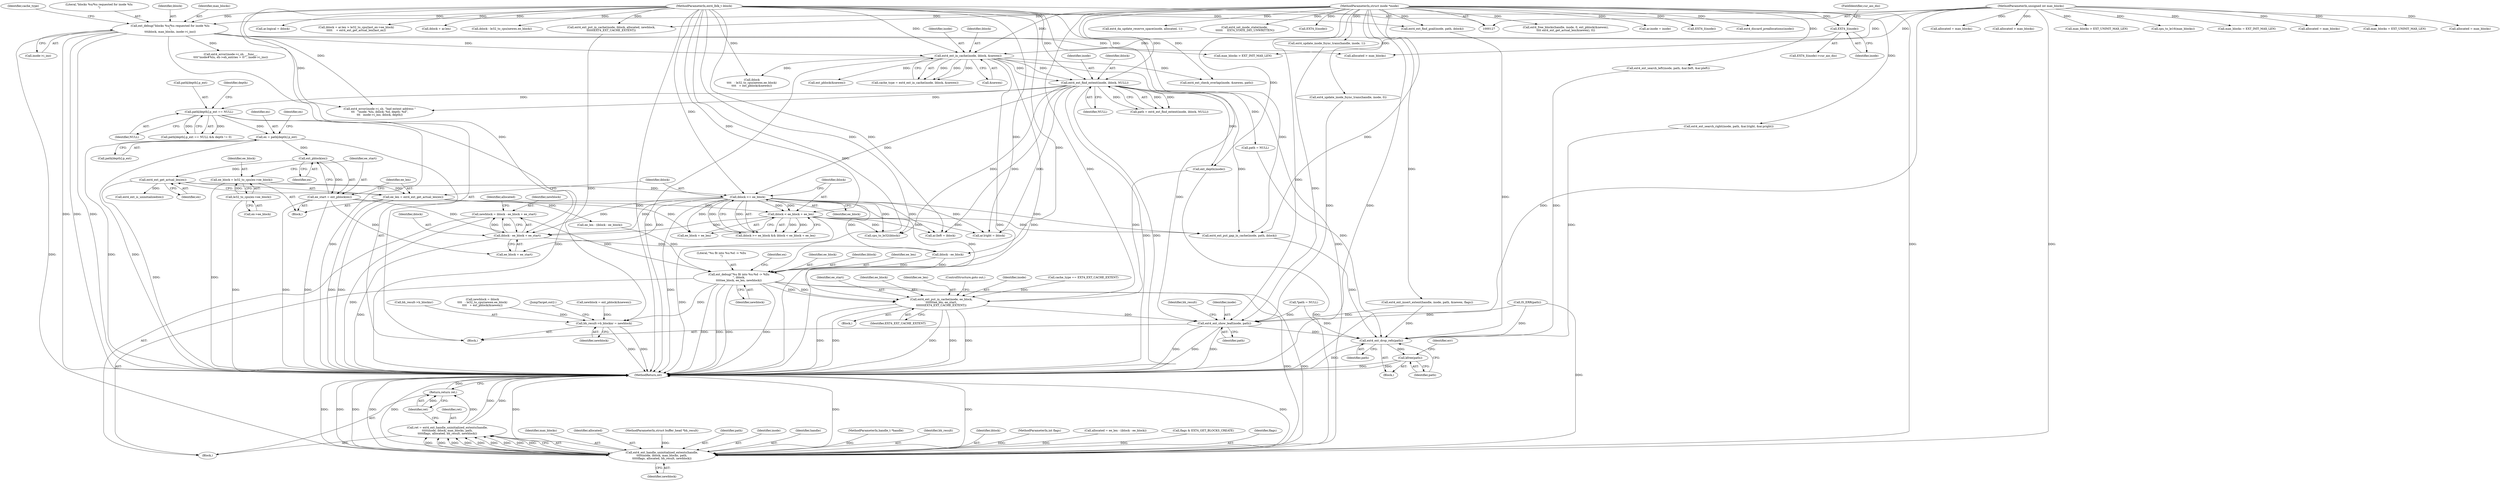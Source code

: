 digraph "0_linux_744692dc059845b2a3022119871846e74d4f6e11@integer" {
"1000328" [label="(Call,newblock = iblock - ee_block + ee_start)"];
"1000330" [label="(Call,iblock - ee_block + ee_start)"];
"1000322" [label="(Call,iblock < ee_block + ee_len)"];
"1000319" [label="(Call,iblock >= ee_block)"];
"1000235" [label="(Call,ext4_ext_find_extent(inode, iblock, NULL))"];
"1000178" [label="(Call,ext4_ext_in_cache(inode, iblock, &newex))"];
"1000160" [label="(Call,EXT4_I(inode))"];
"1000129" [label="(MethodParameterIn,struct inode *inode)"];
"1000169" [label="(Call,ext_debug(\"blocks %u/%u requested for inode %lu\n\",\n\t\t\tiblock, max_blocks, inode->i_ino))"];
"1000130" [label="(MethodParameterIn,ext4_lblk_t iblock)"];
"1000131" [label="(MethodParameterIn,unsigned int max_blocks)"];
"1000301" [label="(Call,ee_block = le32_to_cpu(ex->ee_block))"];
"1000303" [label="(Call,le32_to_cpu(ex->ee_block))"];
"1000313" [label="(Call,ee_len = ext4_ext_get_actual_len(ex))"];
"1000315" [label="(Call,ext4_ext_get_actual_len(ex))"];
"1000310" [label="(Call,ext_pblock(ex))"];
"1000290" [label="(Call,ex = path[depth].p_ext)"];
"1000257" [label="(Call,path[depth].p_ext == NULL)"];
"1000308" [label="(Call,ee_start = ext_pblock(ex))"];
"1000342" [label="(Call,ext_debug(\"%u fit into %u:%d -> %llu\n\", iblock,\n\t\t\t\t\tee_block, ee_len, newblock))"];
"1000353" [label="(Call,ext4_ext_put_in_cache(inode, ee_block,\n\t\t\t\t\t\t\tee_len, ee_start,\n\t\t\t\t\t\t\tEXT4_EXT_CACHE_EXTENT))"];
"1000714" [label="(Call,ext4_ext_show_leaf(inode, path))"];
"1000737" [label="(Call,ext4_ext_drop_refs(path))"];
"1000739" [label="(Call,kfree(path))"];
"1000362" [label="(Call,ext4_ext_handle_uninitialized_extents(handle,\n\t\t\t\t\tinode, iblock, max_blocks, path,\n\t\t\t\t\tflags, allocated, bh_result, newblock))"];
"1000360" [label="(Call,ret = ext4_ext_handle_uninitialized_extents(handle,\n\t\t\t\t\tinode, iblock, max_blocks, path,\n\t\t\t\t\tflags, allocated, bh_result, newblock))"];
"1000372" [label="(Return,return ret;)"];
"1000728" [label="(Call,bh_result->b_blocknr = newblock)"];
"1000697" [label="(Call,ext4_update_inode_fsync_trans(handle, inode, 1))"];
"1000263" [label="(Identifier,NULL)"];
"1000357" [label="(Identifier,ee_start)"];
"1000371" [label="(Identifier,newblock)"];
"1000393" [label="(Call,ext4_ext_search_left(inode, path, &ar.lleft, &ar.pleft))"];
"1000645" [label="(Call,ext4_free_blocks(handle, inode, 0, ext_pblock(&newex),\n\t\t\t\t ext4_ext_get_actual_len(&newex), 0))"];
"1000161" [label="(Identifier,inode)"];
"1000257" [label="(Call,path[depth].p_ext == NULL)"];
"1000320" [label="(Identifier,iblock)"];
"1000482" [label="(Call,ar.inode = inode)"];
"1000303" [label="(Call,le32_to_cpu(ex->ee_block))"];
"1000176" [label="(Call,cache_type = ext4_ext_in_cache(inode, iblock, &newex))"];
"1000360" [label="(Call,ret = ext4_ext_handle_uninitialized_extents(handle,\n\t\t\t\t\tinode, iblock, max_blocks, path,\n\t\t\t\t\tflags, allocated, bh_result, newblock))"];
"1000179" [label="(Identifier,inode)"];
"1000437" [label="(Call,max_blocks = EXT_INIT_MAX_LEN)"];
"1000291" [label="(Identifier,ex)"];
"1000292" [label="(Call,path[depth].p_ext)"];
"1000691" [label="(Call,ext4_ext_put_in_cache(inode, iblock, allocated, newblock,\n\t\t\t\t\t\tEXT4_EXT_CACHE_EXTENT))"];
"1000407" [label="(Call,ar.lright = iblock)"];
"1000345" [label="(Identifier,ee_block)"];
"1000134" [label="(Block,)"];
"1000304" [label="(Call,ex->ee_block)"];
"1000366" [label="(Identifier,max_blocks)"];
"1000172" [label="(Identifier,max_blocks)"];
"1000344" [label="(Identifier,iblock)"];
"1000369" [label="(Identifier,allocated)"];
"1000327" [label="(Block,)"];
"1000356" [label="(Identifier,ee_len)"];
"1000479" [label="(Call,allocated = max_blocks)"];
"1000495" [label="(Call,ar.logical = iblock)"];
"1000716" [label="(Identifier,path)"];
"1000449" [label="(Call,max_blocks = EXT_UNINIT_MAX_LEN)"];
"1000580" [label="(Call,EXT4_I(inode))"];
"1000361" [label="(Identifier,ret)"];
"1000657" [label="(Call,newblock = ext_pblock(&newex))"];
"1000702" [label="(Call,ext4_update_inode_fsync_trans(handle, inode, 0))"];
"1000595" [label="(Call,iblock + ar.len > le32_to_cpu(last_ex->ee_block)\n\t\t\t\t\t    + ext4_ext_get_actual_len(last_ex))"];
"1000430" [label="(Call,max_blocks > EXT_INIT_MAX_LEN)"];
"1000736" [label="(Block,)"];
"1000373" [label="(Identifier,ret)"];
"1000732" [label="(Identifier,newblock)"];
"1000132" [label="(MethodParameterIn,struct buffer_head *bh_result)"];
"1000177" [label="(Identifier,cache_type)"];
"1000328" [label="(Call,newblock = iblock - ee_block + ee_start)"];
"1000170" [label="(Literal,\"blocks %u/%u requested for inode %lu\n\")"];
"1000339" [label="(Call,iblock - ee_block)"];
"1000236" [label="(Identifier,inode)"];
"1000309" [label="(Identifier,ee_start)"];
"1000367" [label="(Identifier,path)"];
"1000456" [label="(Call,cpu_to_le32(iblock))"];
"1000671" [label="(Call,allocated = max_blocks)"];
"1000299" [label="(Block,)"];
"1000364" [label="(Identifier,inode)"];
"1000329" [label="(Identifier,newblock)"];
"1000714" [label="(Call,ext4_ext_show_leaf(inode, path))"];
"1000290" [label="(Call,ex = path[depth].p_ext)"];
"1000131" [label="(MethodParameterIn,unsigned int max_blocks)"];
"1000318" [label="(Call,iblock >= ee_block && iblock < ee_block + ee_len)"];
"1000205" [label="(Call,newblock = iblock\n\t\t\t\t   - le32_to_cpu(newex.ee_block)\n\t\t\t\t   + ext_pblock(&newex))"];
"1000363" [label="(Identifier,handle)"];
"1000323" [label="(Identifier,iblock)"];
"1000350" [label="(Call,ext4_ext_is_uninitialized(ex))"];
"1000381" [label="(Call,ext4_ext_put_gap_in_cache(inode, path, iblock))"];
"1000359" [label="(ControlStructure,goto out;)"];
"1000346" [label="(Identifier,ee_len)"];
"1000233" [label="(Call,path = ext4_ext_find_extent(inode, iblock, NULL))"];
"1000746" [label="(MethodReturn,int)"];
"1000715" [label="(Identifier,inode)"];
"1000343" [label="(Literal,\"%u fit into %u:%d -> %llu\n\")"];
"1000313" [label="(Call,ee_len = ext4_ext_get_actual_len(ex))"];
"1000362" [label="(Call,ext4_ext_handle_uninitialized_extents(handle,\n\t\t\t\t\tinode, iblock, max_blocks, path,\n\t\t\t\t\tflags, allocated, bh_result, newblock))"];
"1000643" [label="(Call,ext4_discard_preallocations(inode))"];
"1000207" [label="(Call,iblock\n\t\t\t\t   - le32_to_cpu(newex.ee_block)\n\t\t\t\t   + ext_pblock(&newex))"];
"1000332" [label="(Call,ee_block + ee_start)"];
"1000235" [label="(Call,ext4_ext_find_extent(inode, iblock, NULL))"];
"1000237" [label="(Identifier,iblock)"];
"1000596" [label="(Call,iblock + ar.len)"];
"1000743" [label="(Identifier,err)"];
"1000298" [label="(Identifier,ex)"];
"1000342" [label="(Call,ext_debug(\"%u fit into %u:%d -> %llu\n\", iblock,\n\t\t\t\t\tee_block, ee_len, newblock))"];
"1000160" [label="(Call,EXT4_I(inode))"];
"1000268" [label="(Call,ext4_error(inode->i_sb, \"bad extent address \"\n\t\t\t   \"inode: %lu, iblock: %d, depth: %d\",\n\t\t\t   inode->i_ino, iblock, depth))"];
"1000354" [label="(Identifier,inode)"];
"1000324" [label="(Call,ee_block + ee_len)"];
"1000240" [label="(Call,IS_ERR(path))"];
"1000739" [label="(Call,kfree(path))"];
"1000129" [label="(MethodParameterIn,struct inode *inode)"];
"1000128" [label="(MethodParameterIn,handle_t *handle)"];
"1000352" [label="(Block,)"];
"1000370" [label="(Identifier,bh_result)"];
"1000302" [label="(Identifier,ee_block)"];
"1000311" [label="(Identifier,ex)"];
"1000201" [label="(Call,cache_type == EXT4_EXT_CACHE_EXTENT)"];
"1000315" [label="(Call,ext4_ext_get_actual_len(ex))"];
"1000708" [label="(Call,allocated > max_blocks)"];
"1000622" [label="(Call,ext4_error(inode->i_sb, __func__,\n\t\t\t\t\"inode#%lu, eh->eh_entries = 0!\", inode->i_ino))"];
"1000130" [label="(MethodParameterIn,ext4_lblk_t iblock)"];
"1000711" [label="(Call,allocated = max_blocks)"];
"1000169" [label="(Call,ext_debug(\"blocks %u/%u requested for inode %lu\n\",\n\t\t\tiblock, max_blocks, inode->i_ino))"];
"1000247" [label="(Call,path = NULL)"];
"1000668" [label="(Call,allocated > max_blocks)"];
"1000256" [label="(Call,path[depth].p_ext == NULL && depth != 0)"];
"1000136" [label="(Call,*path = NULL)"];
"1000358" [label="(Identifier,EXT4_EXT_CACHE_EXTENT)"];
"1000181" [label="(Call,&newex)"];
"1000314" [label="(Identifier,ee_len)"];
"1000330" [label="(Call,iblock - ee_block + ee_start)"];
"1000737" [label="(Call,ext4_ext_drop_refs(path))"];
"1000322" [label="(Call,iblock < ee_block + ee_len)"];
"1000729" [label="(Call,bh_result->b_blocknr)"];
"1000159" [label="(Call,EXT4_I(inode)->cur_aio_dio)"];
"1000443" [label="(Call,max_blocks > EXT_UNINIT_MAX_LEN)"];
"1000738" [label="(Identifier,path)"];
"1000310" [label="(Call,ext_pblock(ex))"];
"1000466" [label="(Call,ext4_ext_check_overlap(inode, &newex, path))"];
"1000633" [label="(Call,ext4_ext_insert_extent(handle, inode, path, &newex, flags))"];
"1000180" [label="(Identifier,iblock)"];
"1000223" [label="(Call,iblock - le32_to_cpu(newex.ee_block))"];
"1000728" [label="(Call,bh_result->b_blocknr = newblock)"];
"1000253" [label="(Call,ext_depth(inode))"];
"1000351" [label="(Identifier,ex)"];
"1000680" [label="(Call,ext4_da_update_reserve_space(inode, allocated, 1))"];
"1000491" [label="(Call,ext4_ext_find_goal(inode, path, iblock))"];
"1000331" [label="(Identifier,iblock)"];
"1000386" [label="(Call,ar.lleft = iblock)"];
"1000265" [label="(Identifier,depth)"];
"1000365" [label="(Identifier,iblock)"];
"1000162" [label="(FieldIdentifier,cur_aio_dio)"];
"1000214" [label="(Call,ext_pblock(&newex))"];
"1000258" [label="(Call,path[depth].p_ext)"];
"1000133" [label="(MethodParameterIn,int flags)"];
"1000372" [label="(Return,return ret;)"];
"1000178" [label="(Call,ext4_ext_in_cache(inode, iblock, &newex))"];
"1000462" [label="(Call,cpu_to_le16(max_blocks))"];
"1000173" [label="(Call,inode->i_ino)"];
"1000301" [label="(Call,ee_block = le32_to_cpu(ex->ee_block))"];
"1000238" [label="(Identifier,NULL)"];
"1000733" [label="(JumpTarget,out2:)"];
"1000308" [label="(Call,ee_start = ext_pblock(ex))"];
"1000573" [label="(Call,ext4_set_inode_state(inode,\n \t\t\t\t\t\t     EXT4_STATE_DIO_UNWRITTEN))"];
"1000337" [label="(Call,ee_len - (iblock - ee_block))"];
"1000347" [label="(Identifier,newblock)"];
"1000355" [label="(Identifier,ee_block)"];
"1000335" [label="(Call,allocated = ee_len - (iblock - ee_block))"];
"1000193" [label="(Call,flags & EXT4_GET_BLOCKS_CREATE)"];
"1000414" [label="(Call,ext4_ext_search_right(inode, path, &ar.lright, &ar.pright))"];
"1000321" [label="(Identifier,ee_block)"];
"1000319" [label="(Call,iblock >= ee_block)"];
"1000316" [label="(Identifier,ex)"];
"1000718" [label="(Identifier,bh_result)"];
"1000336" [label="(Identifier,allocated)"];
"1000353" [label="(Call,ext4_ext_put_in_cache(inode, ee_block,\n\t\t\t\t\t\t\tee_len, ee_start,\n\t\t\t\t\t\t\tEXT4_EXT_CACHE_EXTENT))"];
"1000171" [label="(Identifier,iblock)"];
"1000610" [label="(Call,EXT4_I(inode))"];
"1000368" [label="(Identifier,flags)"];
"1000740" [label="(Identifier,path)"];
"1000328" -> "1000327"  [label="AST: "];
"1000328" -> "1000330"  [label="CFG: "];
"1000329" -> "1000328"  [label="AST: "];
"1000330" -> "1000328"  [label="AST: "];
"1000336" -> "1000328"  [label="CFG: "];
"1000328" -> "1000746"  [label="DDG: "];
"1000330" -> "1000328"  [label="DDG: "];
"1000330" -> "1000328"  [label="DDG: "];
"1000328" -> "1000342"  [label="DDG: "];
"1000330" -> "1000332"  [label="CFG: "];
"1000331" -> "1000330"  [label="AST: "];
"1000332" -> "1000330"  [label="AST: "];
"1000330" -> "1000746"  [label="DDG: "];
"1000322" -> "1000330"  [label="DDG: "];
"1000319" -> "1000330"  [label="DDG: "];
"1000319" -> "1000330"  [label="DDG: "];
"1000130" -> "1000330"  [label="DDG: "];
"1000308" -> "1000330"  [label="DDG: "];
"1000330" -> "1000339"  [label="DDG: "];
"1000322" -> "1000318"  [label="AST: "];
"1000322" -> "1000324"  [label="CFG: "];
"1000323" -> "1000322"  [label="AST: "];
"1000324" -> "1000322"  [label="AST: "];
"1000318" -> "1000322"  [label="CFG: "];
"1000322" -> "1000746"  [label="DDG: "];
"1000322" -> "1000318"  [label="DDG: "];
"1000322" -> "1000318"  [label="DDG: "];
"1000319" -> "1000322"  [label="DDG: "];
"1000319" -> "1000322"  [label="DDG: "];
"1000130" -> "1000322"  [label="DDG: "];
"1000313" -> "1000322"  [label="DDG: "];
"1000322" -> "1000381"  [label="DDG: "];
"1000322" -> "1000386"  [label="DDG: "];
"1000322" -> "1000407"  [label="DDG: "];
"1000322" -> "1000456"  [label="DDG: "];
"1000319" -> "1000318"  [label="AST: "];
"1000319" -> "1000321"  [label="CFG: "];
"1000320" -> "1000319"  [label="AST: "];
"1000321" -> "1000319"  [label="AST: "];
"1000323" -> "1000319"  [label="CFG: "];
"1000318" -> "1000319"  [label="CFG: "];
"1000319" -> "1000746"  [label="DDG: "];
"1000319" -> "1000318"  [label="DDG: "];
"1000319" -> "1000318"  [label="DDG: "];
"1000235" -> "1000319"  [label="DDG: "];
"1000130" -> "1000319"  [label="DDG: "];
"1000301" -> "1000319"  [label="DDG: "];
"1000319" -> "1000324"  [label="DDG: "];
"1000319" -> "1000332"  [label="DDG: "];
"1000319" -> "1000339"  [label="DDG: "];
"1000319" -> "1000381"  [label="DDG: "];
"1000319" -> "1000386"  [label="DDG: "];
"1000319" -> "1000407"  [label="DDG: "];
"1000319" -> "1000456"  [label="DDG: "];
"1000235" -> "1000233"  [label="AST: "];
"1000235" -> "1000238"  [label="CFG: "];
"1000236" -> "1000235"  [label="AST: "];
"1000237" -> "1000235"  [label="AST: "];
"1000238" -> "1000235"  [label="AST: "];
"1000233" -> "1000235"  [label="CFG: "];
"1000235" -> "1000746"  [label="DDG: "];
"1000235" -> "1000746"  [label="DDG: "];
"1000235" -> "1000233"  [label="DDG: "];
"1000235" -> "1000233"  [label="DDG: "];
"1000235" -> "1000233"  [label="DDG: "];
"1000178" -> "1000235"  [label="DDG: "];
"1000178" -> "1000235"  [label="DDG: "];
"1000129" -> "1000235"  [label="DDG: "];
"1000130" -> "1000235"  [label="DDG: "];
"1000235" -> "1000247"  [label="DDG: "];
"1000235" -> "1000253"  [label="DDG: "];
"1000235" -> "1000257"  [label="DDG: "];
"1000235" -> "1000268"  [label="DDG: "];
"1000235" -> "1000381"  [label="DDG: "];
"1000235" -> "1000386"  [label="DDG: "];
"1000235" -> "1000407"  [label="DDG: "];
"1000235" -> "1000456"  [label="DDG: "];
"1000178" -> "1000176"  [label="AST: "];
"1000178" -> "1000181"  [label="CFG: "];
"1000179" -> "1000178"  [label="AST: "];
"1000180" -> "1000178"  [label="AST: "];
"1000181" -> "1000178"  [label="AST: "];
"1000176" -> "1000178"  [label="CFG: "];
"1000178" -> "1000746"  [label="DDG: "];
"1000178" -> "1000746"  [label="DDG: "];
"1000178" -> "1000746"  [label="DDG: "];
"1000178" -> "1000176"  [label="DDG: "];
"1000178" -> "1000176"  [label="DDG: "];
"1000178" -> "1000176"  [label="DDG: "];
"1000160" -> "1000178"  [label="DDG: "];
"1000129" -> "1000178"  [label="DDG: "];
"1000169" -> "1000178"  [label="DDG: "];
"1000130" -> "1000178"  [label="DDG: "];
"1000178" -> "1000207"  [label="DDG: "];
"1000178" -> "1000214"  [label="DDG: "];
"1000178" -> "1000466"  [label="DDG: "];
"1000178" -> "1000714"  [label="DDG: "];
"1000160" -> "1000159"  [label="AST: "];
"1000160" -> "1000161"  [label="CFG: "];
"1000161" -> "1000160"  [label="AST: "];
"1000162" -> "1000160"  [label="CFG: "];
"1000129" -> "1000160"  [label="DDG: "];
"1000129" -> "1000127"  [label="AST: "];
"1000129" -> "1000746"  [label="DDG: "];
"1000129" -> "1000253"  [label="DDG: "];
"1000129" -> "1000353"  [label="DDG: "];
"1000129" -> "1000362"  [label="DDG: "];
"1000129" -> "1000381"  [label="DDG: "];
"1000129" -> "1000393"  [label="DDG: "];
"1000129" -> "1000414"  [label="DDG: "];
"1000129" -> "1000466"  [label="DDG: "];
"1000129" -> "1000482"  [label="DDG: "];
"1000129" -> "1000491"  [label="DDG: "];
"1000129" -> "1000573"  [label="DDG: "];
"1000129" -> "1000580"  [label="DDG: "];
"1000129" -> "1000610"  [label="DDG: "];
"1000129" -> "1000633"  [label="DDG: "];
"1000129" -> "1000643"  [label="DDG: "];
"1000129" -> "1000645"  [label="DDG: "];
"1000129" -> "1000680"  [label="DDG: "];
"1000129" -> "1000691"  [label="DDG: "];
"1000129" -> "1000697"  [label="DDG: "];
"1000129" -> "1000702"  [label="DDG: "];
"1000129" -> "1000714"  [label="DDG: "];
"1000169" -> "1000134"  [label="AST: "];
"1000169" -> "1000173"  [label="CFG: "];
"1000170" -> "1000169"  [label="AST: "];
"1000171" -> "1000169"  [label="AST: "];
"1000172" -> "1000169"  [label="AST: "];
"1000173" -> "1000169"  [label="AST: "];
"1000177" -> "1000169"  [label="CFG: "];
"1000169" -> "1000746"  [label="DDG: "];
"1000169" -> "1000746"  [label="DDG: "];
"1000169" -> "1000746"  [label="DDG: "];
"1000130" -> "1000169"  [label="DDG: "];
"1000131" -> "1000169"  [label="DDG: "];
"1000169" -> "1000268"  [label="DDG: "];
"1000169" -> "1000362"  [label="DDG: "];
"1000169" -> "1000430"  [label="DDG: "];
"1000169" -> "1000622"  [label="DDG: "];
"1000169" -> "1000708"  [label="DDG: "];
"1000130" -> "1000127"  [label="AST: "];
"1000130" -> "1000746"  [label="DDG: "];
"1000130" -> "1000207"  [label="DDG: "];
"1000130" -> "1000223"  [label="DDG: "];
"1000130" -> "1000268"  [label="DDG: "];
"1000130" -> "1000339"  [label="DDG: "];
"1000130" -> "1000342"  [label="DDG: "];
"1000130" -> "1000362"  [label="DDG: "];
"1000130" -> "1000381"  [label="DDG: "];
"1000130" -> "1000386"  [label="DDG: "];
"1000130" -> "1000407"  [label="DDG: "];
"1000130" -> "1000456"  [label="DDG: "];
"1000130" -> "1000491"  [label="DDG: "];
"1000130" -> "1000495"  [label="DDG: "];
"1000130" -> "1000595"  [label="DDG: "];
"1000130" -> "1000596"  [label="DDG: "];
"1000130" -> "1000691"  [label="DDG: "];
"1000131" -> "1000127"  [label="AST: "];
"1000131" -> "1000746"  [label="DDG: "];
"1000131" -> "1000362"  [label="DDG: "];
"1000131" -> "1000430"  [label="DDG: "];
"1000131" -> "1000437"  [label="DDG: "];
"1000131" -> "1000443"  [label="DDG: "];
"1000131" -> "1000449"  [label="DDG: "];
"1000131" -> "1000462"  [label="DDG: "];
"1000131" -> "1000479"  [label="DDG: "];
"1000131" -> "1000668"  [label="DDG: "];
"1000131" -> "1000671"  [label="DDG: "];
"1000131" -> "1000708"  [label="DDG: "];
"1000131" -> "1000711"  [label="DDG: "];
"1000301" -> "1000299"  [label="AST: "];
"1000301" -> "1000303"  [label="CFG: "];
"1000302" -> "1000301"  [label="AST: "];
"1000303" -> "1000301"  [label="AST: "];
"1000309" -> "1000301"  [label="CFG: "];
"1000301" -> "1000746"  [label="DDG: "];
"1000303" -> "1000301"  [label="DDG: "];
"1000303" -> "1000304"  [label="CFG: "];
"1000304" -> "1000303"  [label="AST: "];
"1000303" -> "1000746"  [label="DDG: "];
"1000313" -> "1000299"  [label="AST: "];
"1000313" -> "1000315"  [label="CFG: "];
"1000314" -> "1000313"  [label="AST: "];
"1000315" -> "1000313"  [label="AST: "];
"1000320" -> "1000313"  [label="CFG: "];
"1000313" -> "1000746"  [label="DDG: "];
"1000313" -> "1000746"  [label="DDG: "];
"1000315" -> "1000313"  [label="DDG: "];
"1000313" -> "1000324"  [label="DDG: "];
"1000313" -> "1000337"  [label="DDG: "];
"1000315" -> "1000316"  [label="CFG: "];
"1000316" -> "1000315"  [label="AST: "];
"1000315" -> "1000746"  [label="DDG: "];
"1000310" -> "1000315"  [label="DDG: "];
"1000315" -> "1000350"  [label="DDG: "];
"1000310" -> "1000308"  [label="AST: "];
"1000310" -> "1000311"  [label="CFG: "];
"1000311" -> "1000310"  [label="AST: "];
"1000308" -> "1000310"  [label="CFG: "];
"1000310" -> "1000308"  [label="DDG: "];
"1000290" -> "1000310"  [label="DDG: "];
"1000290" -> "1000134"  [label="AST: "];
"1000290" -> "1000292"  [label="CFG: "];
"1000291" -> "1000290"  [label="AST: "];
"1000292" -> "1000290"  [label="AST: "];
"1000298" -> "1000290"  [label="CFG: "];
"1000290" -> "1000746"  [label="DDG: "];
"1000290" -> "1000746"  [label="DDG: "];
"1000257" -> "1000290"  [label="DDG: "];
"1000257" -> "1000256"  [label="AST: "];
"1000257" -> "1000263"  [label="CFG: "];
"1000258" -> "1000257"  [label="AST: "];
"1000263" -> "1000257"  [label="AST: "];
"1000265" -> "1000257"  [label="CFG: "];
"1000256" -> "1000257"  [label="CFG: "];
"1000257" -> "1000746"  [label="DDG: "];
"1000257" -> "1000746"  [label="DDG: "];
"1000257" -> "1000256"  [label="DDG: "];
"1000257" -> "1000256"  [label="DDG: "];
"1000308" -> "1000299"  [label="AST: "];
"1000309" -> "1000308"  [label="AST: "];
"1000314" -> "1000308"  [label="CFG: "];
"1000308" -> "1000746"  [label="DDG: "];
"1000308" -> "1000746"  [label="DDG: "];
"1000308" -> "1000332"  [label="DDG: "];
"1000308" -> "1000353"  [label="DDG: "];
"1000342" -> "1000327"  [label="AST: "];
"1000342" -> "1000347"  [label="CFG: "];
"1000343" -> "1000342"  [label="AST: "];
"1000344" -> "1000342"  [label="AST: "];
"1000345" -> "1000342"  [label="AST: "];
"1000346" -> "1000342"  [label="AST: "];
"1000347" -> "1000342"  [label="AST: "];
"1000351" -> "1000342"  [label="CFG: "];
"1000342" -> "1000746"  [label="DDG: "];
"1000342" -> "1000746"  [label="DDG: "];
"1000342" -> "1000746"  [label="DDG: "];
"1000342" -> "1000746"  [label="DDG: "];
"1000339" -> "1000342"  [label="DDG: "];
"1000339" -> "1000342"  [label="DDG: "];
"1000337" -> "1000342"  [label="DDG: "];
"1000342" -> "1000353"  [label="DDG: "];
"1000342" -> "1000353"  [label="DDG: "];
"1000342" -> "1000362"  [label="DDG: "];
"1000342" -> "1000362"  [label="DDG: "];
"1000342" -> "1000728"  [label="DDG: "];
"1000353" -> "1000352"  [label="AST: "];
"1000353" -> "1000358"  [label="CFG: "];
"1000354" -> "1000353"  [label="AST: "];
"1000355" -> "1000353"  [label="AST: "];
"1000356" -> "1000353"  [label="AST: "];
"1000357" -> "1000353"  [label="AST: "];
"1000358" -> "1000353"  [label="AST: "];
"1000359" -> "1000353"  [label="CFG: "];
"1000353" -> "1000746"  [label="DDG: "];
"1000353" -> "1000746"  [label="DDG: "];
"1000353" -> "1000746"  [label="DDG: "];
"1000353" -> "1000746"  [label="DDG: "];
"1000353" -> "1000746"  [label="DDG: "];
"1000253" -> "1000353"  [label="DDG: "];
"1000201" -> "1000353"  [label="DDG: "];
"1000353" -> "1000714"  [label="DDG: "];
"1000714" -> "1000134"  [label="AST: "];
"1000714" -> "1000716"  [label="CFG: "];
"1000715" -> "1000714"  [label="AST: "];
"1000716" -> "1000714"  [label="AST: "];
"1000718" -> "1000714"  [label="CFG: "];
"1000714" -> "1000746"  [label="DDG: "];
"1000714" -> "1000746"  [label="DDG: "];
"1000714" -> "1000746"  [label="DDG: "];
"1000702" -> "1000714"  [label="DDG: "];
"1000697" -> "1000714"  [label="DDG: "];
"1000633" -> "1000714"  [label="DDG: "];
"1000240" -> "1000714"  [label="DDG: "];
"1000136" -> "1000714"  [label="DDG: "];
"1000714" -> "1000737"  [label="DDG: "];
"1000737" -> "1000736"  [label="AST: "];
"1000737" -> "1000738"  [label="CFG: "];
"1000738" -> "1000737"  [label="AST: "];
"1000740" -> "1000737"  [label="CFG: "];
"1000737" -> "1000746"  [label="DDG: "];
"1000247" -> "1000737"  [label="DDG: "];
"1000381" -> "1000737"  [label="DDG: "];
"1000491" -> "1000737"  [label="DDG: "];
"1000414" -> "1000737"  [label="DDG: "];
"1000633" -> "1000737"  [label="DDG: "];
"1000240" -> "1000737"  [label="DDG: "];
"1000136" -> "1000737"  [label="DDG: "];
"1000393" -> "1000737"  [label="DDG: "];
"1000737" -> "1000739"  [label="DDG: "];
"1000739" -> "1000736"  [label="AST: "];
"1000739" -> "1000740"  [label="CFG: "];
"1000740" -> "1000739"  [label="AST: "];
"1000743" -> "1000739"  [label="CFG: "];
"1000739" -> "1000746"  [label="DDG: "];
"1000739" -> "1000746"  [label="DDG: "];
"1000362" -> "1000360"  [label="AST: "];
"1000362" -> "1000371"  [label="CFG: "];
"1000363" -> "1000362"  [label="AST: "];
"1000364" -> "1000362"  [label="AST: "];
"1000365" -> "1000362"  [label="AST: "];
"1000366" -> "1000362"  [label="AST: "];
"1000367" -> "1000362"  [label="AST: "];
"1000368" -> "1000362"  [label="AST: "];
"1000369" -> "1000362"  [label="AST: "];
"1000370" -> "1000362"  [label="AST: "];
"1000371" -> "1000362"  [label="AST: "];
"1000360" -> "1000362"  [label="CFG: "];
"1000362" -> "1000746"  [label="DDG: "];
"1000362" -> "1000746"  [label="DDG: "];
"1000362" -> "1000746"  [label="DDG: "];
"1000362" -> "1000746"  [label="DDG: "];
"1000362" -> "1000746"  [label="DDG: "];
"1000362" -> "1000746"  [label="DDG: "];
"1000362" -> "1000746"  [label="DDG: "];
"1000362" -> "1000746"  [label="DDG: "];
"1000362" -> "1000746"  [label="DDG: "];
"1000362" -> "1000360"  [label="DDG: "];
"1000362" -> "1000360"  [label="DDG: "];
"1000362" -> "1000360"  [label="DDG: "];
"1000362" -> "1000360"  [label="DDG: "];
"1000362" -> "1000360"  [label="DDG: "];
"1000362" -> "1000360"  [label="DDG: "];
"1000362" -> "1000360"  [label="DDG: "];
"1000362" -> "1000360"  [label="DDG: "];
"1000362" -> "1000360"  [label="DDG: "];
"1000128" -> "1000362"  [label="DDG: "];
"1000253" -> "1000362"  [label="DDG: "];
"1000240" -> "1000362"  [label="DDG: "];
"1000193" -> "1000362"  [label="DDG: "];
"1000133" -> "1000362"  [label="DDG: "];
"1000335" -> "1000362"  [label="DDG: "];
"1000132" -> "1000362"  [label="DDG: "];
"1000360" -> "1000327"  [label="AST: "];
"1000361" -> "1000360"  [label="AST: "];
"1000373" -> "1000360"  [label="CFG: "];
"1000360" -> "1000746"  [label="DDG: "];
"1000360" -> "1000746"  [label="DDG: "];
"1000360" -> "1000372"  [label="DDG: "];
"1000372" -> "1000327"  [label="AST: "];
"1000372" -> "1000373"  [label="CFG: "];
"1000373" -> "1000372"  [label="AST: "];
"1000746" -> "1000372"  [label="CFG: "];
"1000372" -> "1000746"  [label="DDG: "];
"1000373" -> "1000372"  [label="DDG: "];
"1000728" -> "1000134"  [label="AST: "];
"1000728" -> "1000732"  [label="CFG: "];
"1000729" -> "1000728"  [label="AST: "];
"1000732" -> "1000728"  [label="AST: "];
"1000733" -> "1000728"  [label="CFG: "];
"1000728" -> "1000746"  [label="DDG: "];
"1000728" -> "1000746"  [label="DDG: "];
"1000691" -> "1000728"  [label="DDG: "];
"1000205" -> "1000728"  [label="DDG: "];
"1000657" -> "1000728"  [label="DDG: "];
}
